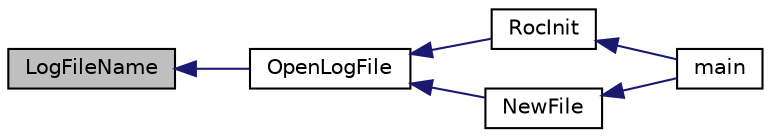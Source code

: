 digraph "LogFileName"
{
 // INTERACTIVE_SVG=YES
  edge [fontname="Helvetica",fontsize="10",labelfontname="Helvetica",labelfontsize="10"];
  node [fontname="Helvetica",fontsize="10",shape=record];
  rankdir="LR";
  Node112 [label="LogFileName",height=0.2,width=0.4,color="black", fillcolor="grey75", style="filled", fontcolor="black"];
  Node112 -> Node113 [dir="back",color="midnightblue",fontsize="10",style="solid",fontname="Helvetica"];
  Node113 [label="OpenLogFile",height=0.2,width=0.4,color="black", fillcolor="white", style="filled",URL="$zephyr_8h.html#af8b73dc85a9b8da6978eac659ec8531b"];
  Node113 -> Node114 [dir="back",color="midnightblue",fontsize="10",style="solid",fontname="Helvetica"];
  Node114 [label="RocInit",height=0.2,width=0.4,color="black", fillcolor="white", style="filled",URL="$roc2_8h.html#adaf639dd3b74bbc423f3e475d724f5bd",tooltip="Performs module initialization. "];
  Node114 -> Node115 [dir="back",color="midnightblue",fontsize="10",style="solid",fontname="Helvetica"];
  Node115 [label="main",height=0.2,width=0.4,color="black", fillcolor="white", style="filled",URL="$roc2_8c.html#a0ddf1224851353fc92bfbff6f499fa97",tooltip="Main function. "];
  Node113 -> Node116 [dir="back",color="midnightblue",fontsize="10",style="solid",fontname="Helvetica"];
  Node116 [label="NewFile",height=0.2,width=0.4,color="black", fillcolor="white", style="filled",URL="$zephyr_8h.html#a5366f78d45883b7ad5934d6910efa6c5"];
  Node116 -> Node115 [dir="back",color="midnightblue",fontsize="10",style="solid",fontname="Helvetica"];
}
